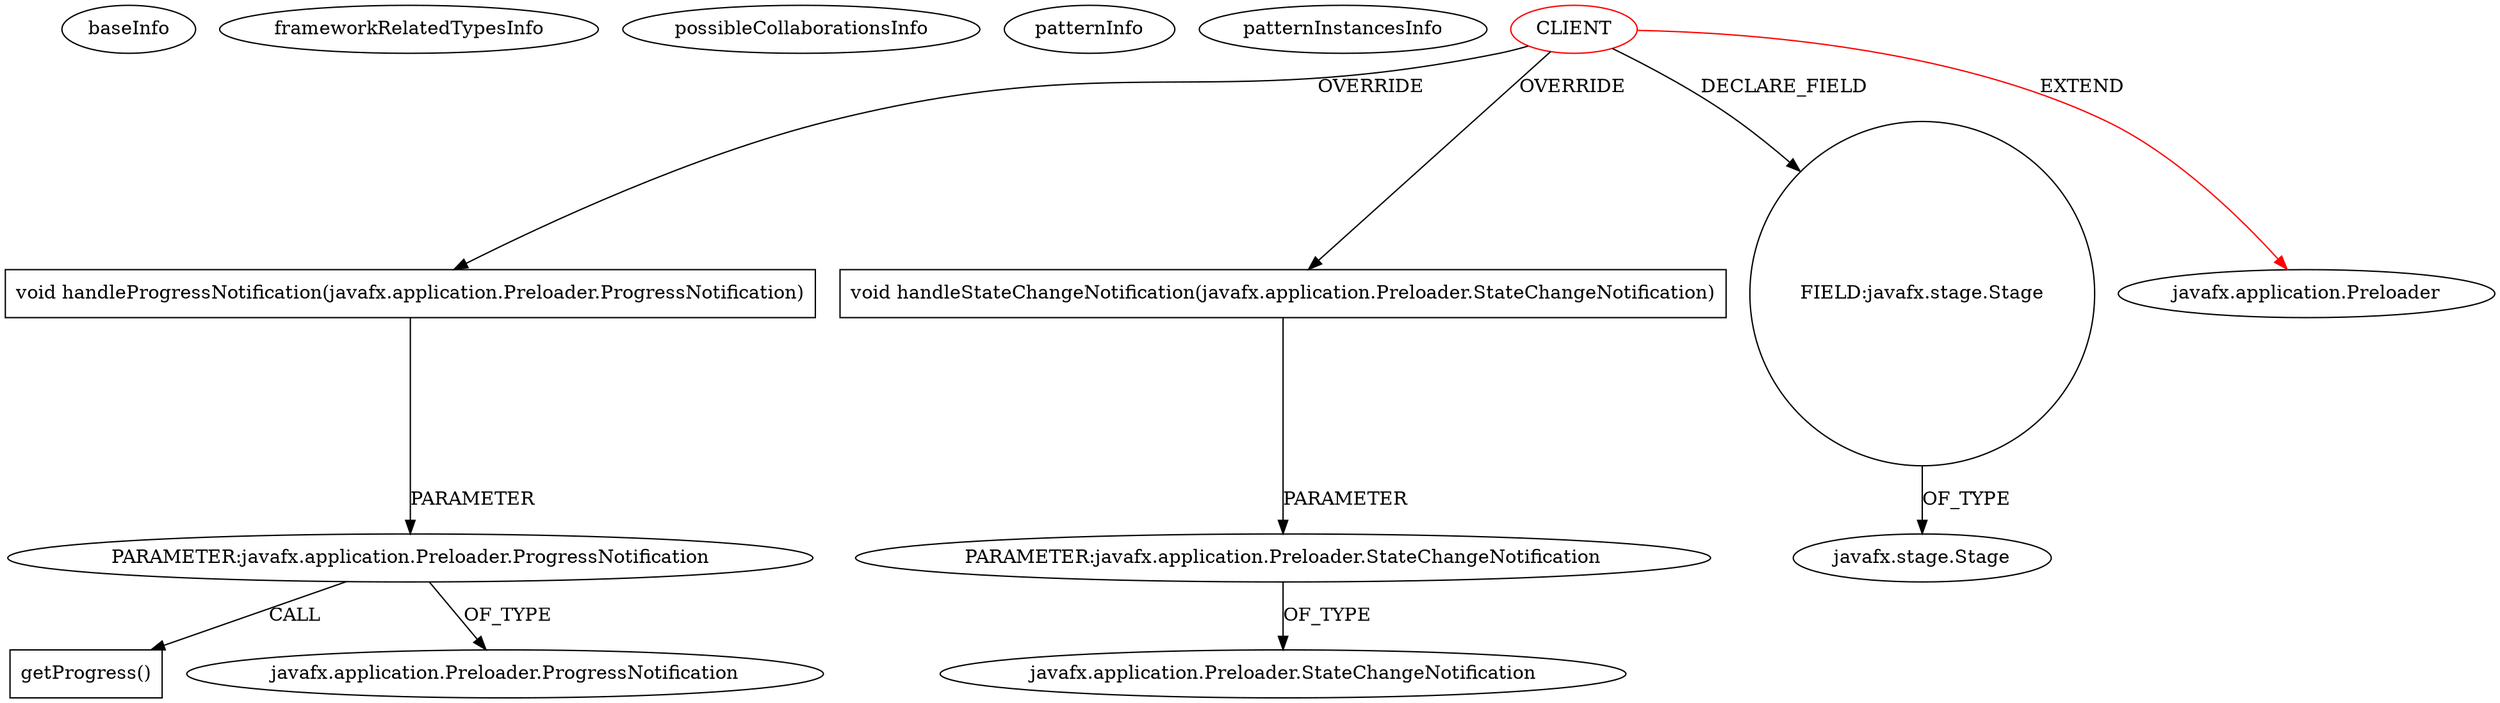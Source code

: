 digraph {
baseInfo[graphId=4663,category="pattern",isAnonymous=false,possibleRelation=false]
frameworkRelatedTypesInfo[0="javafx.application.Preloader"]
possibleCollaborationsInfo[]
patternInfo[frequency=2.0,patternRootClient=0]
patternInstancesInfo[0="AMITCCILGITHUB-Contacts~/AMITCCILGITHUB-Contacts/Contacts-master/Contacts/src/org/apandey/preloader/ContactPreloader.java~ContactPreloader~33",1="DC37-Super-Mario-Paint~/DC37-Super-Mario-Paint/Super-Mario-Paint-master/src/smp/fx/SplashScreen.java~SplashScreen~293"]
19[label="PARAMETER:javafx.application.Preloader.ProgressNotification",vertexType="PARAMETER_DECLARATION",isFrameworkType=false]
22[label="getProgress()",vertexType="INSIDE_CALL",isFrameworkType=false,shape=box]
18[label="void handleProgressNotification(javafx.application.Preloader.ProgressNotification)",vertexType="OVERRIDING_METHOD_DECLARATION",isFrameworkType=false,shape=box]
0[label="CLIENT",vertexType="ROOT_CLIENT_CLASS_DECLARATION",isFrameworkType=false,color=red]
8[label="void handleStateChangeNotification(javafx.application.Preloader.StateChangeNotification)",vertexType="OVERRIDING_METHOD_DECLARATION",isFrameworkType=false,shape=box]
6[label="FIELD:javafx.stage.Stage",vertexType="FIELD_DECLARATION",isFrameworkType=false,shape=circle]
1[label="javafx.application.Preloader",vertexType="FRAMEWORK_CLASS_TYPE",isFrameworkType=false]
7[label="javafx.stage.Stage",vertexType="FRAMEWORK_CLASS_TYPE",isFrameworkType=false]
9[label="PARAMETER:javafx.application.Preloader.StateChangeNotification",vertexType="PARAMETER_DECLARATION",isFrameworkType=false]
10[label="javafx.application.Preloader.StateChangeNotification",vertexType="FRAMEWORK_CLASS_TYPE",isFrameworkType=false]
20[label="javafx.application.Preloader.ProgressNotification",vertexType="FRAMEWORK_CLASS_TYPE",isFrameworkType=false]
8->9[label="PARAMETER"]
9->10[label="OF_TYPE"]
18->19[label="PARAMETER"]
6->7[label="OF_TYPE"]
19->20[label="OF_TYPE"]
19->22[label="CALL"]
0->18[label="OVERRIDE"]
0->8[label="OVERRIDE"]
0->6[label="DECLARE_FIELD"]
0->1[label="EXTEND",color=red]
}
